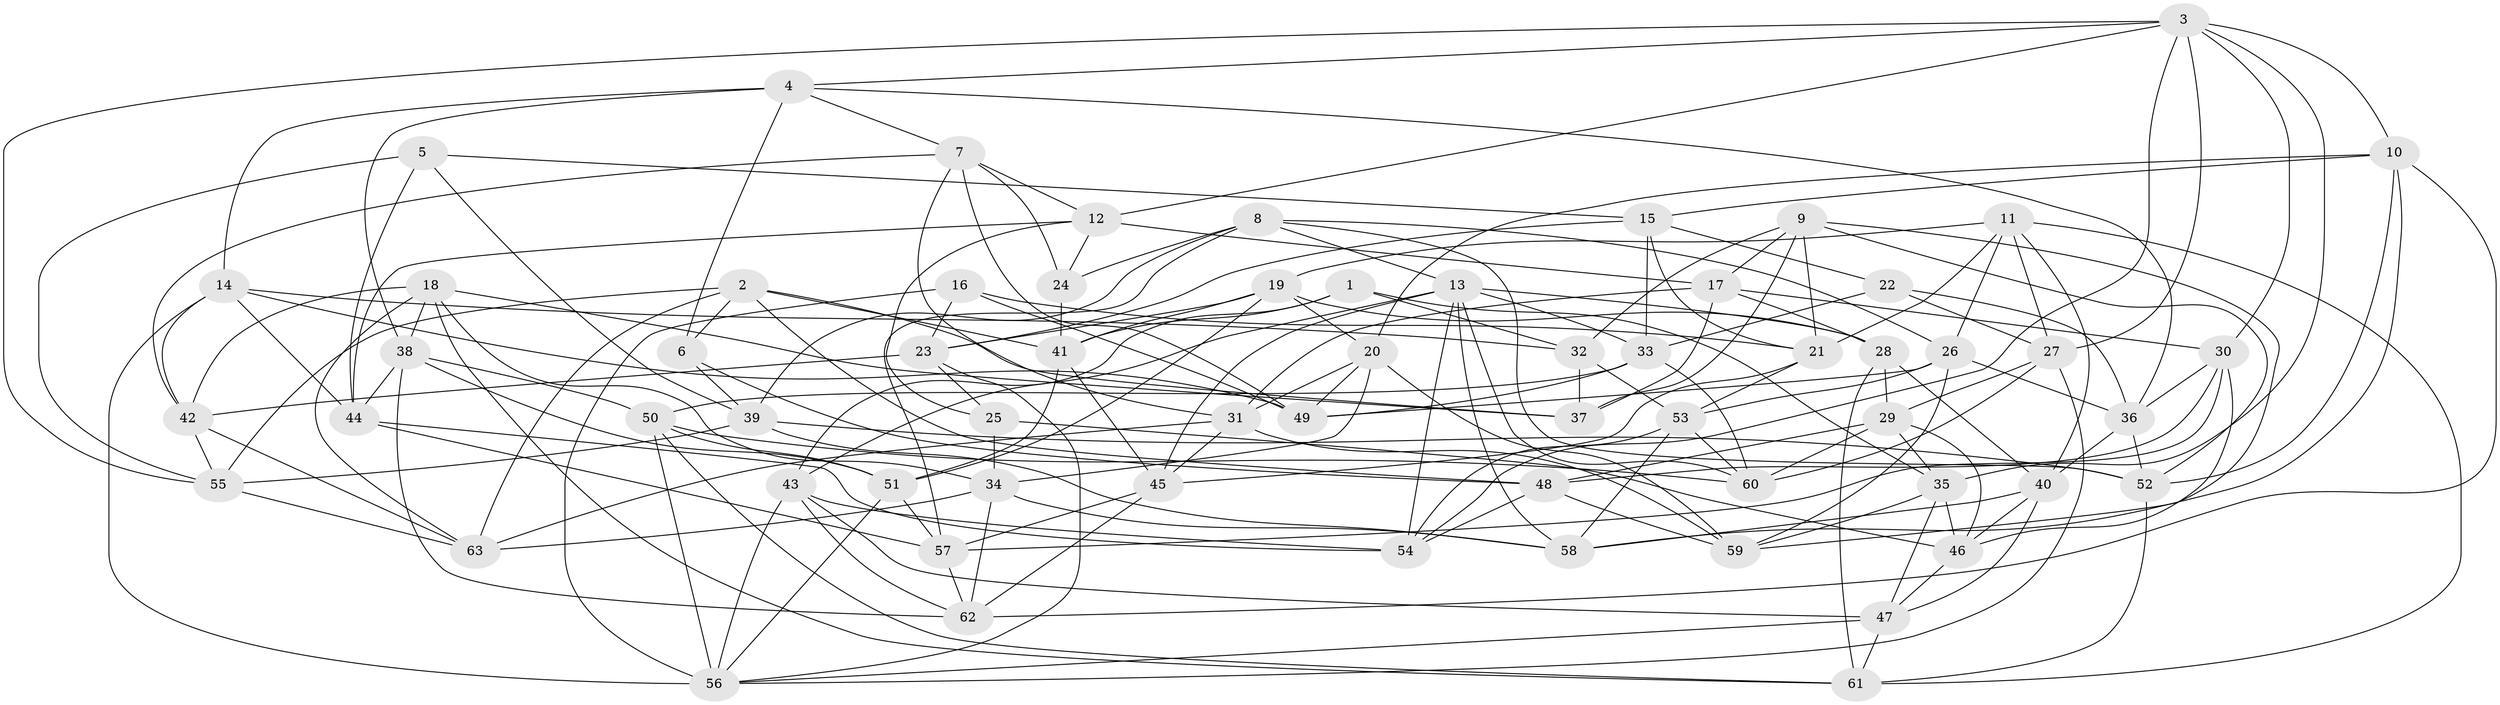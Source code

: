 // original degree distribution, {4: 1.0}
// Generated by graph-tools (version 1.1) at 2025/50/03/09/25 03:50:56]
// undirected, 63 vertices, 184 edges
graph export_dot {
graph [start="1"]
  node [color=gray90,style=filled];
  1;
  2;
  3;
  4;
  5;
  6;
  7;
  8;
  9;
  10;
  11;
  12;
  13;
  14;
  15;
  16;
  17;
  18;
  19;
  20;
  21;
  22;
  23;
  24;
  25;
  26;
  27;
  28;
  29;
  30;
  31;
  32;
  33;
  34;
  35;
  36;
  37;
  38;
  39;
  40;
  41;
  42;
  43;
  44;
  45;
  46;
  47;
  48;
  49;
  50;
  51;
  52;
  53;
  54;
  55;
  56;
  57;
  58;
  59;
  60;
  61;
  62;
  63;
  1 -- 32 [weight=1.0];
  1 -- 35 [weight=1.0];
  1 -- 41 [weight=1.0];
  1 -- 43 [weight=1.0];
  2 -- 6 [weight=1.0];
  2 -- 37 [weight=1.0];
  2 -- 41 [weight=1.0];
  2 -- 48 [weight=1.0];
  2 -- 55 [weight=1.0];
  2 -- 63 [weight=1.0];
  3 -- 4 [weight=1.0];
  3 -- 10 [weight=1.0];
  3 -- 12 [weight=1.0];
  3 -- 27 [weight=1.0];
  3 -- 30 [weight=1.0];
  3 -- 35 [weight=1.0];
  3 -- 54 [weight=1.0];
  3 -- 55 [weight=1.0];
  4 -- 6 [weight=1.0];
  4 -- 7 [weight=1.0];
  4 -- 14 [weight=1.0];
  4 -- 36 [weight=1.0];
  4 -- 38 [weight=1.0];
  5 -- 15 [weight=1.0];
  5 -- 39 [weight=1.0];
  5 -- 44 [weight=1.0];
  5 -- 55 [weight=1.0];
  6 -- 39 [weight=1.0];
  6 -- 48 [weight=1.0];
  7 -- 12 [weight=1.0];
  7 -- 24 [weight=1.0];
  7 -- 31 [weight=1.0];
  7 -- 42 [weight=1.0];
  7 -- 49 [weight=1.0];
  8 -- 13 [weight=1.0];
  8 -- 24 [weight=1.0];
  8 -- 26 [weight=1.0];
  8 -- 39 [weight=1.0];
  8 -- 52 [weight=1.0];
  8 -- 57 [weight=1.0];
  9 -- 17 [weight=1.0];
  9 -- 21 [weight=1.0];
  9 -- 32 [weight=1.0];
  9 -- 37 [weight=1.0];
  9 -- 52 [weight=1.0];
  9 -- 59 [weight=1.0];
  10 -- 15 [weight=1.0];
  10 -- 20 [weight=1.0];
  10 -- 52 [weight=1.0];
  10 -- 58 [weight=1.0];
  10 -- 62 [weight=1.0];
  11 -- 19 [weight=1.0];
  11 -- 21 [weight=1.0];
  11 -- 26 [weight=1.0];
  11 -- 27 [weight=1.0];
  11 -- 40 [weight=1.0];
  11 -- 61 [weight=1.0];
  12 -- 17 [weight=1.0];
  12 -- 24 [weight=1.0];
  12 -- 25 [weight=1.0];
  12 -- 44 [weight=1.0];
  13 -- 28 [weight=1.0];
  13 -- 33 [weight=1.0];
  13 -- 43 [weight=1.0];
  13 -- 45 [weight=1.0];
  13 -- 54 [weight=1.0];
  13 -- 58 [weight=1.0];
  13 -- 60 [weight=1.0];
  14 -- 32 [weight=1.0];
  14 -- 42 [weight=1.0];
  14 -- 44 [weight=1.0];
  14 -- 49 [weight=1.0];
  14 -- 56 [weight=1.0];
  15 -- 21 [weight=1.0];
  15 -- 22 [weight=1.0];
  15 -- 23 [weight=1.0];
  15 -- 33 [weight=1.0];
  16 -- 21 [weight=1.0];
  16 -- 23 [weight=1.0];
  16 -- 49 [weight=1.0];
  16 -- 56 [weight=1.0];
  17 -- 28 [weight=1.0];
  17 -- 30 [weight=1.0];
  17 -- 31 [weight=1.0];
  17 -- 37 [weight=1.0];
  18 -- 34 [weight=1.0];
  18 -- 37 [weight=1.0];
  18 -- 38 [weight=1.0];
  18 -- 42 [weight=1.0];
  18 -- 61 [weight=1.0];
  18 -- 63 [weight=1.0];
  19 -- 20 [weight=1.0];
  19 -- 23 [weight=1.0];
  19 -- 28 [weight=1.0];
  19 -- 41 [weight=1.0];
  19 -- 51 [weight=1.0];
  20 -- 31 [weight=1.0];
  20 -- 34 [weight=1.0];
  20 -- 49 [weight=1.0];
  20 -- 59 [weight=1.0];
  21 -- 45 [weight=1.0];
  21 -- 53 [weight=1.0];
  22 -- 27 [weight=1.0];
  22 -- 33 [weight=1.0];
  22 -- 36 [weight=1.0];
  23 -- 25 [weight=1.0];
  23 -- 42 [weight=1.0];
  23 -- 56 [weight=1.0];
  24 -- 41 [weight=1.0];
  25 -- 34 [weight=1.0];
  25 -- 46 [weight=1.0];
  26 -- 36 [weight=1.0];
  26 -- 49 [weight=1.0];
  26 -- 53 [weight=1.0];
  26 -- 59 [weight=1.0];
  27 -- 29 [weight=1.0];
  27 -- 56 [weight=1.0];
  27 -- 60 [weight=1.0];
  28 -- 29 [weight=1.0];
  28 -- 40 [weight=1.0];
  28 -- 61 [weight=1.0];
  29 -- 35 [weight=1.0];
  29 -- 46 [weight=1.0];
  29 -- 48 [weight=1.0];
  29 -- 60 [weight=1.0];
  30 -- 36 [weight=1.0];
  30 -- 46 [weight=1.0];
  30 -- 48 [weight=1.0];
  30 -- 57 [weight=1.0];
  31 -- 45 [weight=1.0];
  31 -- 59 [weight=1.0];
  31 -- 63 [weight=1.0];
  32 -- 37 [weight=2.0];
  32 -- 53 [weight=1.0];
  33 -- 49 [weight=1.0];
  33 -- 50 [weight=1.0];
  33 -- 60 [weight=1.0];
  34 -- 58 [weight=1.0];
  34 -- 62 [weight=1.0];
  34 -- 63 [weight=1.0];
  35 -- 46 [weight=1.0];
  35 -- 47 [weight=1.0];
  35 -- 59 [weight=1.0];
  36 -- 40 [weight=1.0];
  36 -- 52 [weight=1.0];
  38 -- 44 [weight=1.0];
  38 -- 50 [weight=1.0];
  38 -- 51 [weight=1.0];
  38 -- 62 [weight=1.0];
  39 -- 52 [weight=1.0];
  39 -- 55 [weight=1.0];
  39 -- 58 [weight=1.0];
  40 -- 46 [weight=1.0];
  40 -- 47 [weight=1.0];
  40 -- 58 [weight=1.0];
  41 -- 45 [weight=1.0];
  41 -- 51 [weight=1.0];
  42 -- 55 [weight=1.0];
  42 -- 63 [weight=1.0];
  43 -- 47 [weight=1.0];
  43 -- 54 [weight=1.0];
  43 -- 56 [weight=1.0];
  43 -- 62 [weight=1.0];
  44 -- 54 [weight=1.0];
  44 -- 57 [weight=1.0];
  45 -- 57 [weight=1.0];
  45 -- 62 [weight=1.0];
  46 -- 47 [weight=1.0];
  47 -- 56 [weight=1.0];
  47 -- 61 [weight=1.0];
  48 -- 54 [weight=1.0];
  48 -- 59 [weight=1.0];
  50 -- 51 [weight=1.0];
  50 -- 56 [weight=1.0];
  50 -- 60 [weight=1.0];
  50 -- 61 [weight=1.0];
  51 -- 56 [weight=1.0];
  51 -- 57 [weight=1.0];
  52 -- 61 [weight=1.0];
  53 -- 54 [weight=1.0];
  53 -- 58 [weight=1.0];
  53 -- 60 [weight=1.0];
  55 -- 63 [weight=1.0];
  57 -- 62 [weight=1.0];
}
